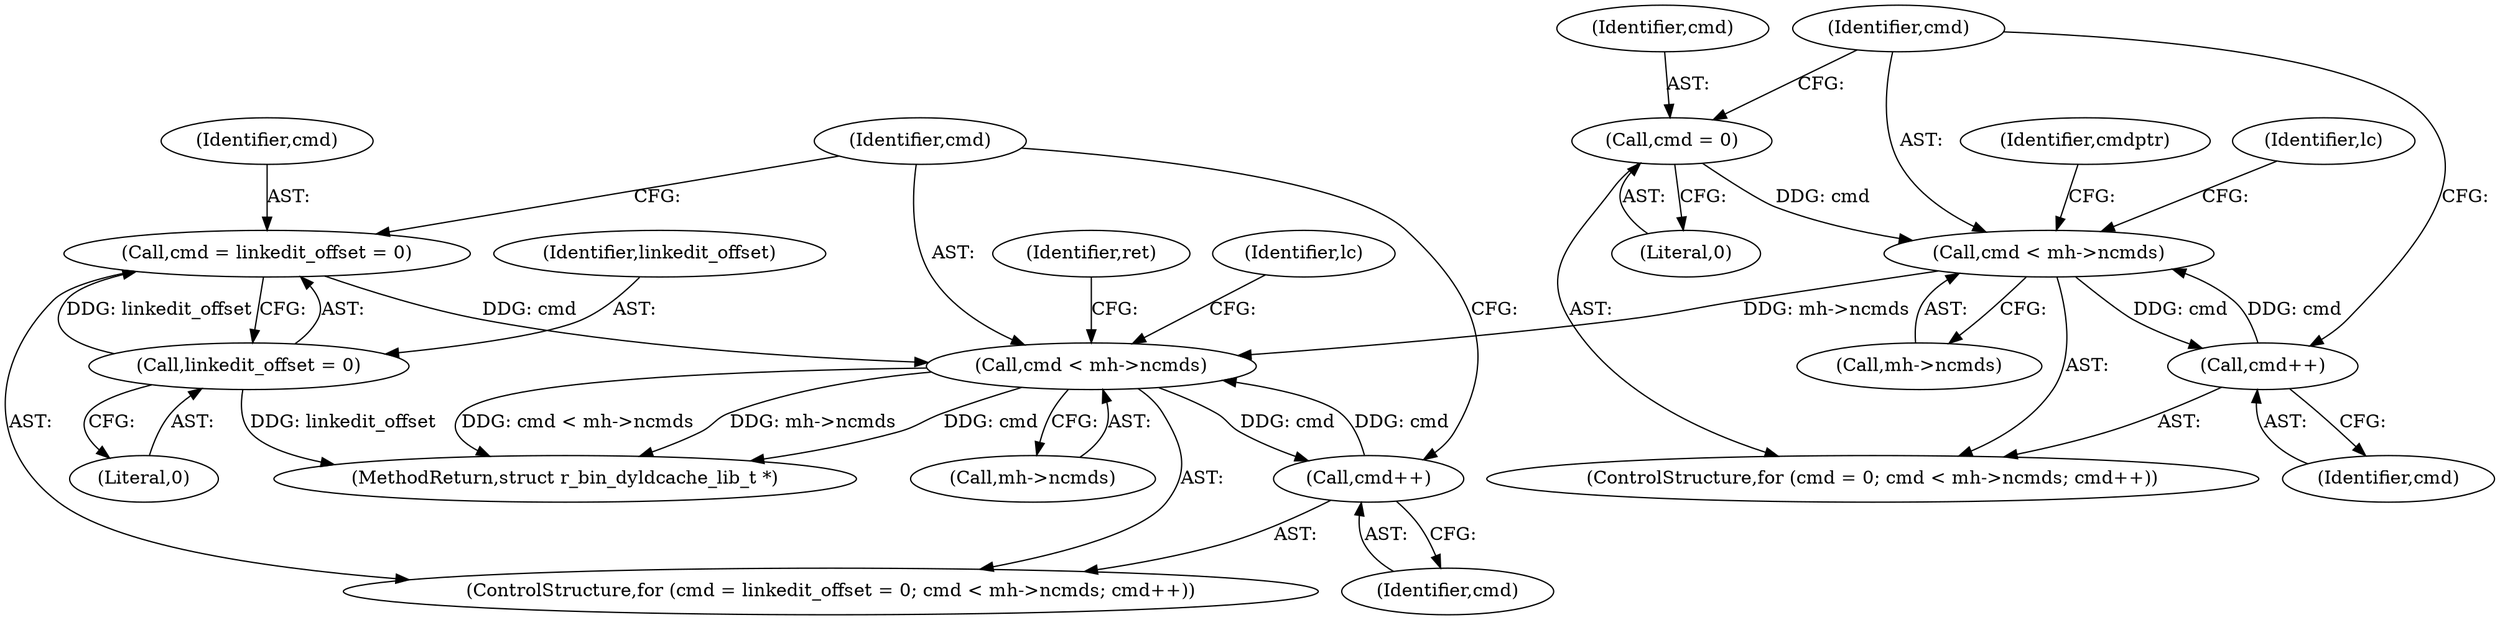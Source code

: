 digraph "0_radare2_4e98402f09a0ef0bb8559a33a4c1988c54938eaf@pointer" {
"1000448" [label="(Call,cmd < mh->ncmds)"];
"1000453" [label="(Call,cmd++)"];
"1000448" [label="(Call,cmd < mh->ncmds)"];
"1000443" [label="(Call,cmd = linkedit_offset = 0)"];
"1000445" [label="(Call,linkedit_offset = 0)"];
"1000410" [label="(Call,cmd < mh->ncmds)"];
"1000407" [label="(Call,cmd = 0)"];
"1000415" [label="(Call,cmd++)"];
"1000415" [label="(Call,cmd++)"];
"1000412" [label="(Call,mh->ncmds)"];
"1000449" [label="(Identifier,cmd)"];
"1000408" [label="(Identifier,cmd)"];
"1000442" [label="(ControlStructure,for (cmd = linkedit_offset = 0; cmd < mh->ncmds; cmd++))"];
"1000438" [label="(Identifier,cmdptr)"];
"1000416" [label="(Identifier,cmd)"];
"1000407" [label="(Call,cmd = 0)"];
"1000714" [label="(Identifier,ret)"];
"1000458" [label="(Identifier,lc)"];
"1000447" [label="(Literal,0)"];
"1000454" [label="(Identifier,cmd)"];
"1000443" [label="(Call,cmd = linkedit_offset = 0)"];
"1000446" [label="(Identifier,linkedit_offset)"];
"1000453" [label="(Call,cmd++)"];
"1000450" [label="(Call,mh->ncmds)"];
"1000409" [label="(Literal,0)"];
"1000444" [label="(Identifier,cmd)"];
"1000420" [label="(Identifier,lc)"];
"1000410" [label="(Call,cmd < mh->ncmds)"];
"1000448" [label="(Call,cmd < mh->ncmds)"];
"1000445" [label="(Call,linkedit_offset = 0)"];
"1000411" [label="(Identifier,cmd)"];
"1000406" [label="(ControlStructure,for (cmd = 0; cmd < mh->ncmds; cmd++))"];
"1000735" [label="(MethodReturn,struct r_bin_dyldcache_lib_t *)"];
"1000448" -> "1000442"  [label="AST: "];
"1000448" -> "1000450"  [label="CFG: "];
"1000449" -> "1000448"  [label="AST: "];
"1000450" -> "1000448"  [label="AST: "];
"1000458" -> "1000448"  [label="CFG: "];
"1000714" -> "1000448"  [label="CFG: "];
"1000448" -> "1000735"  [label="DDG: mh->ncmds"];
"1000448" -> "1000735"  [label="DDG: cmd"];
"1000448" -> "1000735"  [label="DDG: cmd < mh->ncmds"];
"1000453" -> "1000448"  [label="DDG: cmd"];
"1000443" -> "1000448"  [label="DDG: cmd"];
"1000410" -> "1000448"  [label="DDG: mh->ncmds"];
"1000448" -> "1000453"  [label="DDG: cmd"];
"1000453" -> "1000442"  [label="AST: "];
"1000453" -> "1000454"  [label="CFG: "];
"1000454" -> "1000453"  [label="AST: "];
"1000449" -> "1000453"  [label="CFG: "];
"1000443" -> "1000442"  [label="AST: "];
"1000443" -> "1000445"  [label="CFG: "];
"1000444" -> "1000443"  [label="AST: "];
"1000445" -> "1000443"  [label="AST: "];
"1000449" -> "1000443"  [label="CFG: "];
"1000445" -> "1000443"  [label="DDG: linkedit_offset"];
"1000445" -> "1000447"  [label="CFG: "];
"1000446" -> "1000445"  [label="AST: "];
"1000447" -> "1000445"  [label="AST: "];
"1000445" -> "1000735"  [label="DDG: linkedit_offset"];
"1000410" -> "1000406"  [label="AST: "];
"1000410" -> "1000412"  [label="CFG: "];
"1000411" -> "1000410"  [label="AST: "];
"1000412" -> "1000410"  [label="AST: "];
"1000420" -> "1000410"  [label="CFG: "];
"1000438" -> "1000410"  [label="CFG: "];
"1000407" -> "1000410"  [label="DDG: cmd"];
"1000415" -> "1000410"  [label="DDG: cmd"];
"1000410" -> "1000415"  [label="DDG: cmd"];
"1000407" -> "1000406"  [label="AST: "];
"1000407" -> "1000409"  [label="CFG: "];
"1000408" -> "1000407"  [label="AST: "];
"1000409" -> "1000407"  [label="AST: "];
"1000411" -> "1000407"  [label="CFG: "];
"1000415" -> "1000406"  [label="AST: "];
"1000415" -> "1000416"  [label="CFG: "];
"1000416" -> "1000415"  [label="AST: "];
"1000411" -> "1000415"  [label="CFG: "];
}
